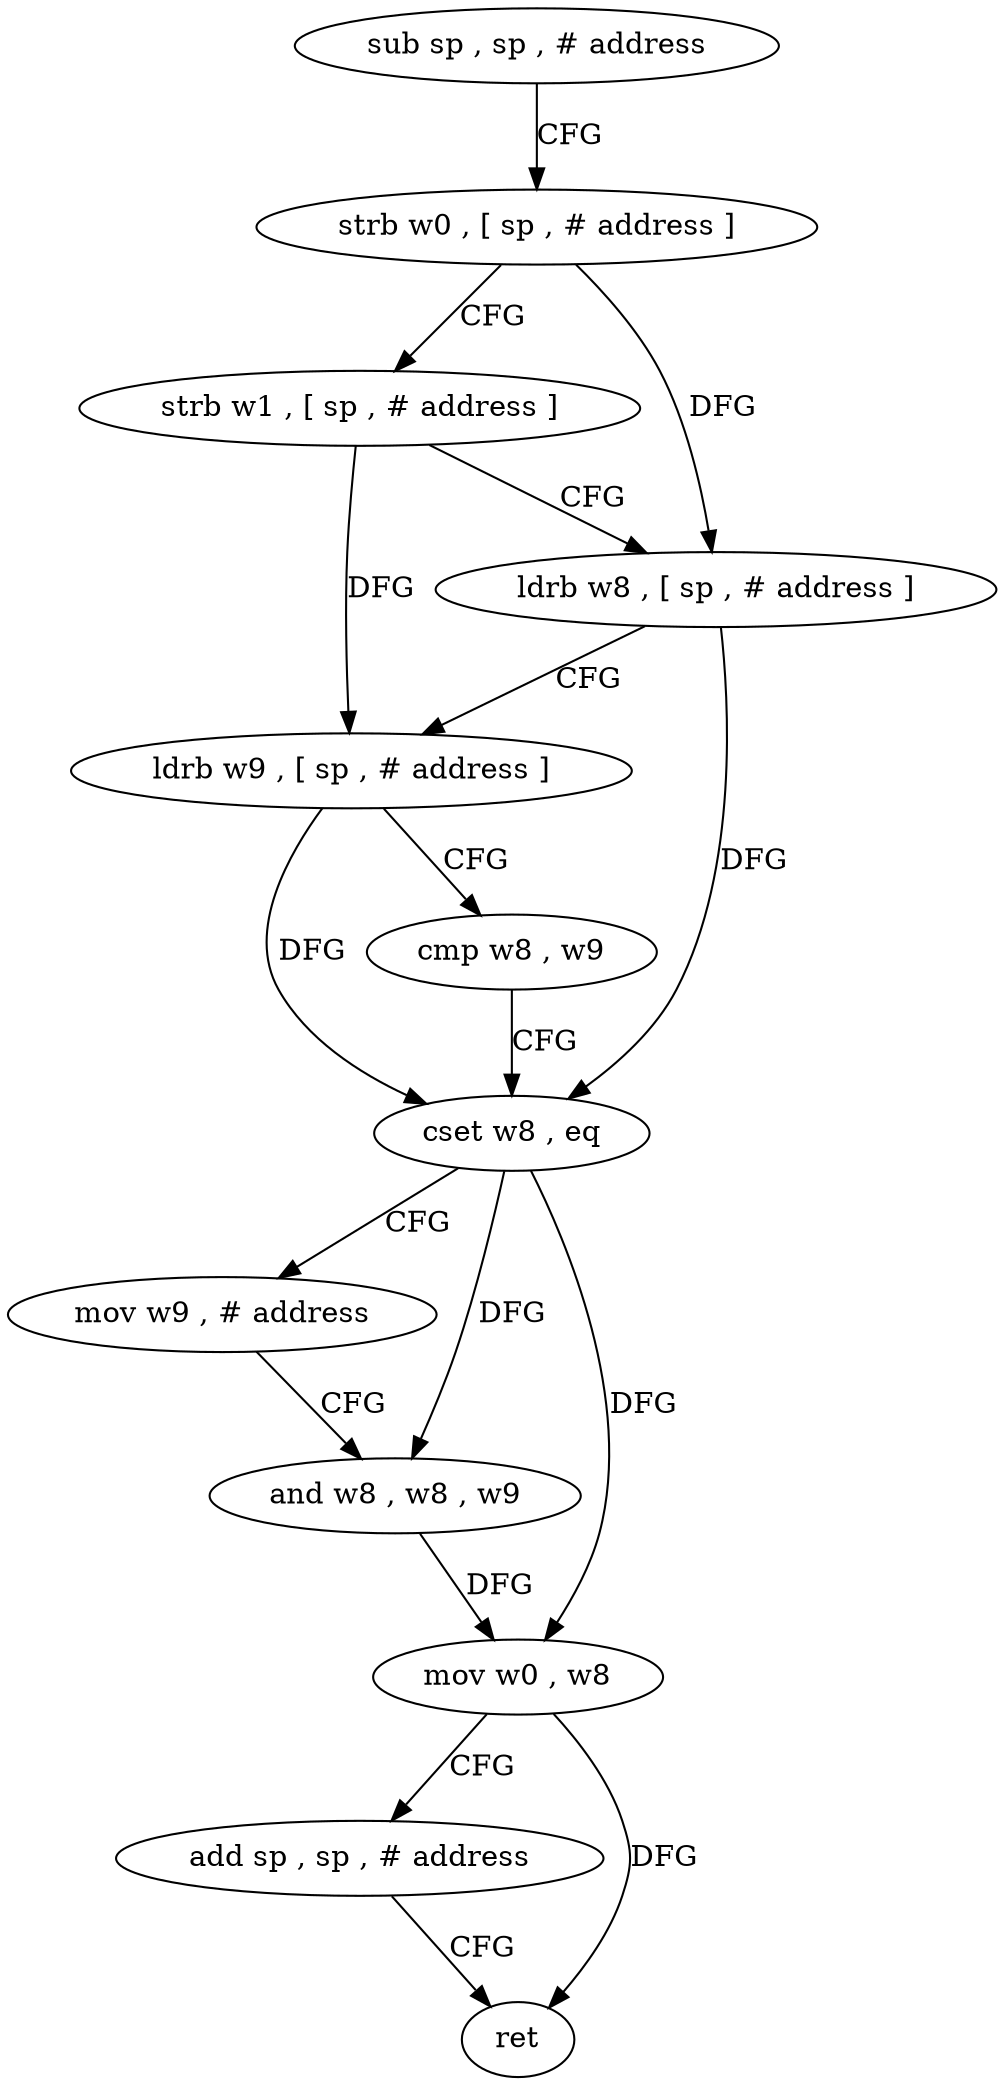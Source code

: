 digraph "func" {
"4216020" [label = "sub sp , sp , # address" ]
"4216024" [label = "strb w0 , [ sp , # address ]" ]
"4216028" [label = "strb w1 , [ sp , # address ]" ]
"4216032" [label = "ldrb w8 , [ sp , # address ]" ]
"4216036" [label = "ldrb w9 , [ sp , # address ]" ]
"4216040" [label = "cmp w8 , w9" ]
"4216044" [label = "cset w8 , eq" ]
"4216048" [label = "mov w9 , # address" ]
"4216052" [label = "and w8 , w8 , w9" ]
"4216056" [label = "mov w0 , w8" ]
"4216060" [label = "add sp , sp , # address" ]
"4216064" [label = "ret" ]
"4216020" -> "4216024" [ label = "CFG" ]
"4216024" -> "4216028" [ label = "CFG" ]
"4216024" -> "4216032" [ label = "DFG" ]
"4216028" -> "4216032" [ label = "CFG" ]
"4216028" -> "4216036" [ label = "DFG" ]
"4216032" -> "4216036" [ label = "CFG" ]
"4216032" -> "4216044" [ label = "DFG" ]
"4216036" -> "4216040" [ label = "CFG" ]
"4216036" -> "4216044" [ label = "DFG" ]
"4216040" -> "4216044" [ label = "CFG" ]
"4216044" -> "4216048" [ label = "CFG" ]
"4216044" -> "4216052" [ label = "DFG" ]
"4216044" -> "4216056" [ label = "DFG" ]
"4216048" -> "4216052" [ label = "CFG" ]
"4216052" -> "4216056" [ label = "DFG" ]
"4216056" -> "4216060" [ label = "CFG" ]
"4216056" -> "4216064" [ label = "DFG" ]
"4216060" -> "4216064" [ label = "CFG" ]
}

